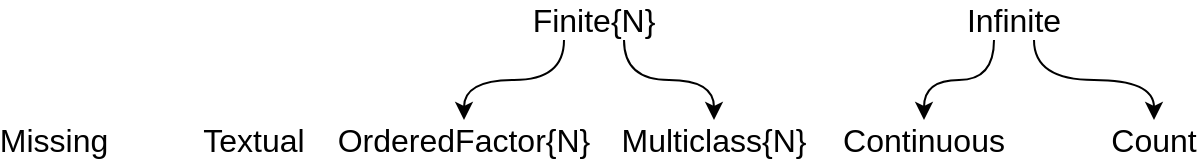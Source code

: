 <mxfile version="12.6.5" type="device"><diagram id="tvpOugV7o9-3MZMcshac" name="Page-1"><mxGraphModel dx="1106" dy="830" grid="1" gridSize="10" guides="1" tooltips="1" connect="1" arrows="1" fold="1" page="1" pageScale="1" pageWidth="827" pageHeight="1169" math="0" shadow="0"><root><mxCell id="0"/><mxCell id="1" parent="0"/><mxCell id="wQ5aC9hZfWRChAGziqiC-9" style="edgeStyle=orthogonalEdgeStyle;curved=1;rounded=0;orthogonalLoop=1;jettySize=auto;html=1;exitX=0.75;exitY=1;exitDx=0;exitDy=0;entryX=0.5;entryY=0;entryDx=0;entryDy=0;spacingLeft=0;spacing=5;fontFamily=Helvetica;" parent="1" source="wQ5aC9hZfWRChAGziqiC-1" target="wQ5aC9hZfWRChAGziqiC-6" edge="1"><mxGeometry relative="1" as="geometry"/></mxCell><mxCell id="wQ5aC9hZfWRChAGziqiC-14" style="edgeStyle=orthogonalEdgeStyle;curved=1;rounded=0;orthogonalLoop=1;jettySize=auto;html=1;exitX=0.25;exitY=1;exitDx=0;exitDy=0;entryX=0.5;entryY=0;entryDx=0;entryDy=0;spacingLeft=0;spacing=5;fontFamily=Helvetica;" parent="1" source="wQ5aC9hZfWRChAGziqiC-1" target="wQ5aC9hZfWRChAGziqiC-5" edge="1"><mxGeometry relative="1" as="geometry"/></mxCell><mxCell id="wQ5aC9hZfWRChAGziqiC-1" value="&lt;font style=&quot;font-size: 16px&quot;&gt;Finite{N}&lt;/font&gt;" style="text;html=1;strokeColor=none;fillColor=none;align=center;verticalAlign=middle;whiteSpace=wrap;rounded=0;spacingLeft=0;spacing=5;fontFamily=Helvetica;" parent="1" vertex="1"><mxGeometry x="540" y="20" width="60" height="20" as="geometry"/></mxCell><mxCell id="wQ5aC9hZfWRChAGziqiC-11" style="edgeStyle=orthogonalEdgeStyle;curved=1;rounded=0;orthogonalLoop=1;jettySize=auto;html=1;exitX=0.75;exitY=1;exitDx=0;exitDy=0;entryX=0.5;entryY=0;entryDx=0;entryDy=0;spacingLeft=0;spacing=5;fontFamily=Helvetica;" parent="1" source="wQ5aC9hZfWRChAGziqiC-2" target="wQ5aC9hZfWRChAGziqiC-4" edge="1"><mxGeometry relative="1" as="geometry"/></mxCell><mxCell id="wQ5aC9hZfWRChAGziqiC-12" style="edgeStyle=orthogonalEdgeStyle;curved=1;rounded=0;orthogonalLoop=1;jettySize=auto;html=1;exitX=0.25;exitY=1;exitDx=0;exitDy=0;entryX=0.5;entryY=0;entryDx=0;entryDy=0;spacingLeft=0;spacing=5;fontFamily=Helvetica;" parent="1" source="wQ5aC9hZfWRChAGziqiC-2" target="wQ5aC9hZfWRChAGziqiC-7" edge="1"><mxGeometry relative="1" as="geometry"/></mxCell><mxCell id="wQ5aC9hZfWRChAGziqiC-2" value="&lt;font style=&quot;font-size: 16px&quot;&gt;Infinite&lt;/font&gt;" style="text;html=1;strokeColor=none;fillColor=none;align=center;verticalAlign=middle;whiteSpace=wrap;rounded=0;spacingLeft=0;spacing=5;fontFamily=Helvetica;" parent="1" vertex="1"><mxGeometry x="760" y="20" width="40" height="20" as="geometry"/></mxCell><mxCell id="wQ5aC9hZfWRChAGziqiC-3" value="&lt;font style=&quot;font-size: 16px&quot;&gt;Missing&lt;/font&gt;" style="text;html=1;strokeColor=none;fillColor=none;align=center;verticalAlign=middle;whiteSpace=wrap;rounded=0;spacingLeft=0;spacing=5;fontFamily=Helvetica;" parent="1" vertex="1"><mxGeometry x="280" y="80" width="40" height="20" as="geometry"/></mxCell><mxCell id="wQ5aC9hZfWRChAGziqiC-4" value="&lt;font style=&quot;font-size: 16px&quot;&gt;Count&lt;/font&gt;" style="text;html=1;strokeColor=none;fillColor=none;align=center;verticalAlign=middle;whiteSpace=wrap;rounded=0;spacingLeft=0;spacing=5;fontFamily=Helvetica;" parent="1" vertex="1"><mxGeometry x="830" y="80" width="40" height="20" as="geometry"/></mxCell><mxCell id="wQ5aC9hZfWRChAGziqiC-5" value="&lt;font style=&quot;font-size: 16px&quot;&gt;OrderedFactor{N}&lt;/font&gt;" style="text;html=1;strokeColor=none;fillColor=none;align=center;verticalAlign=middle;whiteSpace=wrap;rounded=0;spacingLeft=0;spacing=5;fontFamily=Helvetica;" parent="1" vertex="1"><mxGeometry x="440" y="80" width="130" height="20" as="geometry"/></mxCell><mxCell id="wQ5aC9hZfWRChAGziqiC-6" value="&lt;font style=&quot;font-size: 16px&quot;&gt;Multiclass{N}&lt;/font&gt;" style="text;html=1;strokeColor=none;fillColor=none;align=center;verticalAlign=middle;whiteSpace=wrap;rounded=0;spacingLeft=0;spacing=5;fontFamily=Helvetica;" parent="1" vertex="1"><mxGeometry x="575" y="80" width="110" height="20" as="geometry"/></mxCell><mxCell id="wQ5aC9hZfWRChAGziqiC-7" value="&lt;font style=&quot;font-size: 16px&quot;&gt;Continuous&lt;/font&gt;" style="text;html=1;strokeColor=none;fillColor=none;align=center;verticalAlign=middle;whiteSpace=wrap;rounded=0;spacingLeft=0;spacing=5;fontFamily=Helvetica;" parent="1" vertex="1"><mxGeometry x="680" y="80" width="110" height="20" as="geometry"/></mxCell><mxCell id="wQ5aC9hZfWRChAGziqiC-15" value="Textual" style="text;html=1;strokeColor=none;fillColor=none;align=center;verticalAlign=middle;whiteSpace=wrap;rounded=0;spacingLeft=0;spacing=5;fontFamily=Helvetica;fontSize=16;" parent="1" vertex="1"><mxGeometry x="380" y="80" width="40" height="20" as="geometry"/></mxCell></root></mxGraphModel></diagram></mxfile>